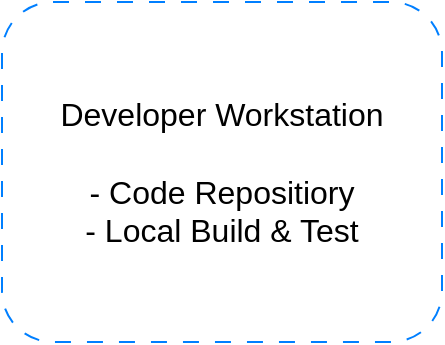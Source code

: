 <mxfile version="24.3.1" type="github">
  <diagram id="5LOFYOSXFRESEg3_u533" name="Page-1">
    <mxGraphModel dx="1362" dy="759" grid="1" gridSize="10" guides="1" tooltips="1" connect="1" arrows="1" fold="1" page="1" pageScale="1" pageWidth="850" pageHeight="1100" math="0" shadow="0">
      <root>
        <mxCell id="0" />
        <mxCell id="1" parent="0" />
        <mxCell id="5RFnyEBwRzdl1ek6tK6R-10" value="Developer Workstation&lt;div style=&quot;font-size: 16px;&quot;&gt;&lt;br style=&quot;font-size: 16px;&quot;&gt;&lt;/div&gt;&lt;div style=&quot;font-size: 16px;&quot;&gt;- Code Repositiory&lt;/div&gt;&lt;div style=&quot;font-size: 16px;&quot;&gt;- Local Build &amp;amp; Test&lt;/div&gt;" style="rounded=1;whiteSpace=wrap;html=1;dashed=1;dashPattern=8 8;strokeColor=#007FFF;strokeWidth=1;fontSize=16;" vertex="1" parent="1">
          <mxGeometry x="40" y="40" width="220" height="170" as="geometry" />
        </mxCell>
      </root>
    </mxGraphModel>
  </diagram>
</mxfile>
